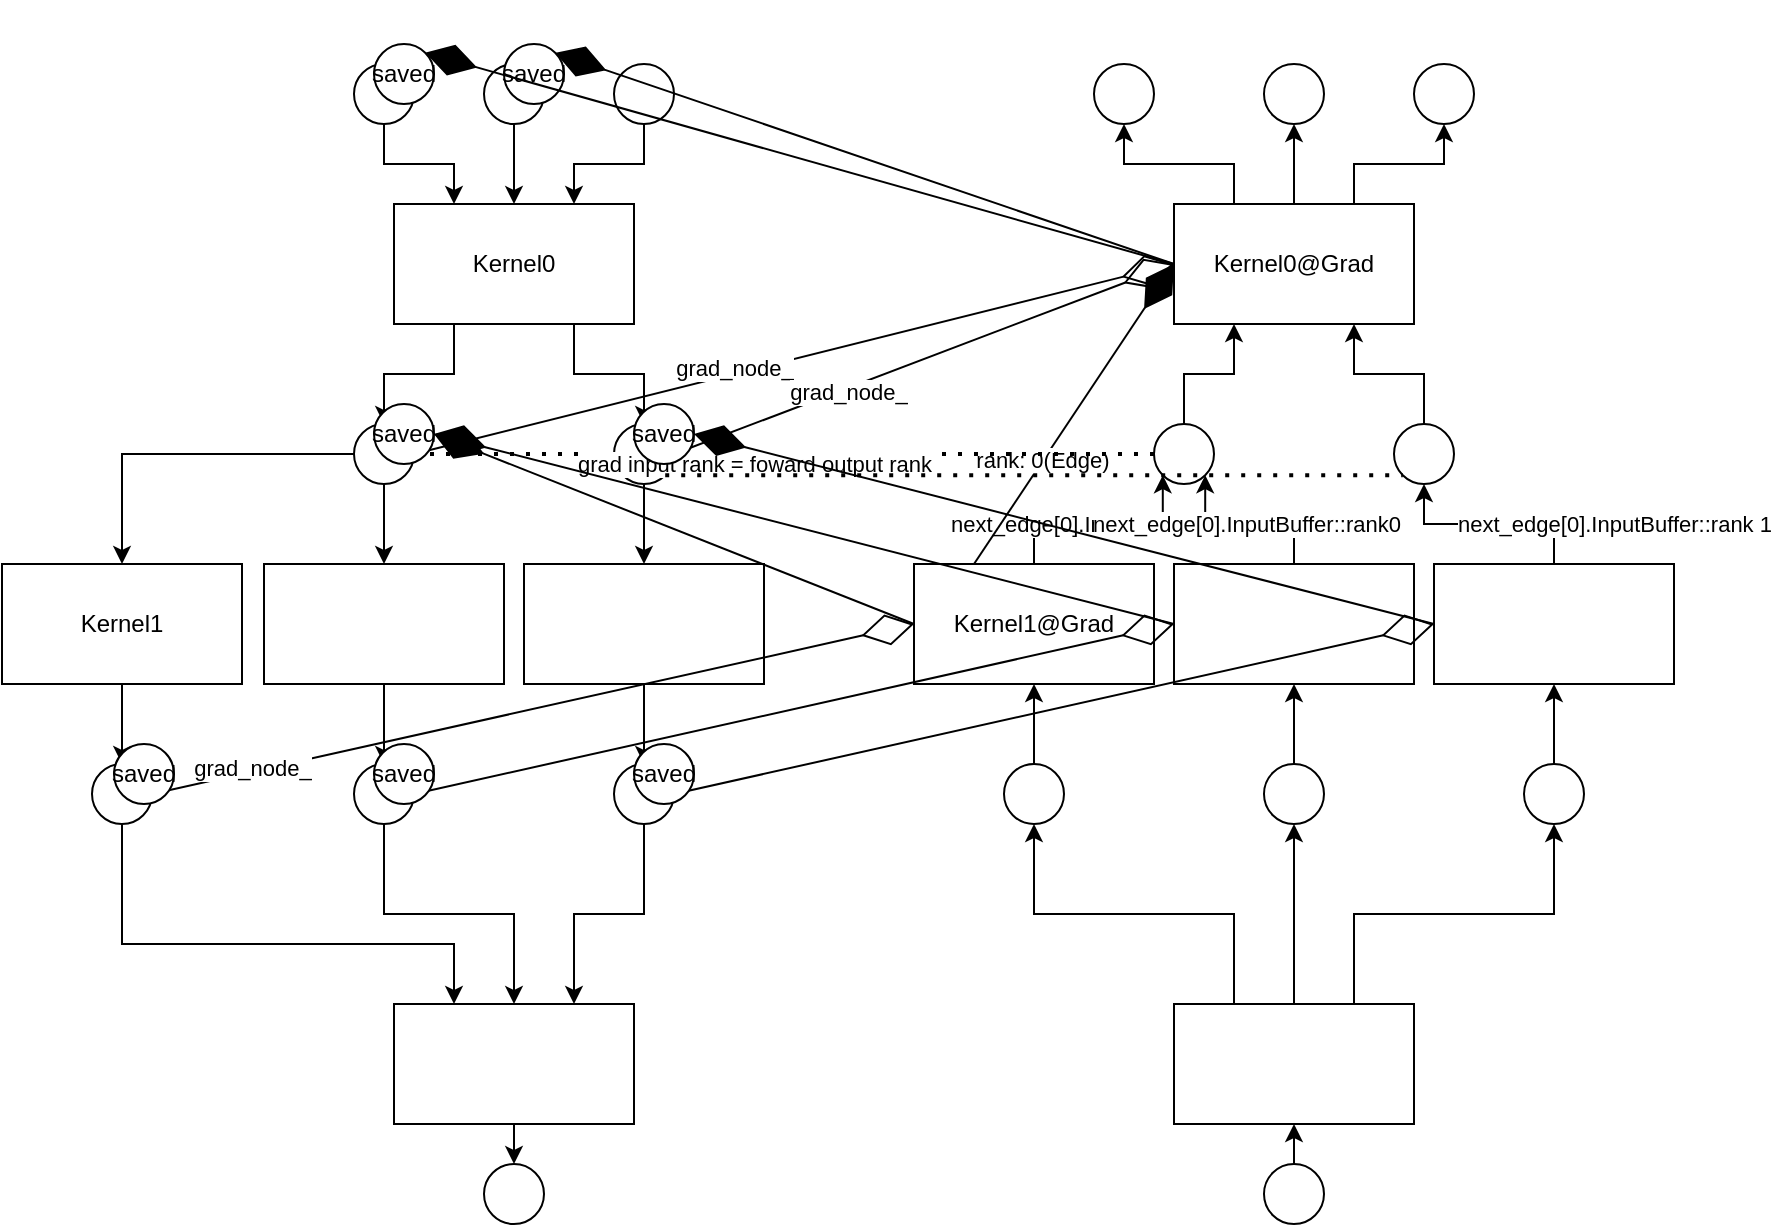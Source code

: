 <mxfile version="15.0.3" type="github">
  <diagram id="-DoAGw-nP2kCD0KnLcRQ" name="Page-1">
    <mxGraphModel dx="2066" dy="1869" grid="1" gridSize="10" guides="1" tooltips="1" connect="1" arrows="1" fold="1" page="1" pageScale="1" pageWidth="850" pageHeight="1100" math="0" shadow="0">
      <root>
        <mxCell id="0" />
        <mxCell id="1" parent="0" />
        <mxCell id="xW_XVpGabypYnHZ6CGy1-46" style="edgeStyle=orthogonalEdgeStyle;rounded=0;orthogonalLoop=1;jettySize=auto;html=1;exitX=0.25;exitY=1;exitDx=0;exitDy=0;entryX=0.5;entryY=0;entryDx=0;entryDy=0;" parent="1" source="xW_XVpGabypYnHZ6CGy1-1" target="xW_XVpGabypYnHZ6CGy1-6" edge="1">
          <mxGeometry relative="1" as="geometry" />
        </mxCell>
        <mxCell id="xW_XVpGabypYnHZ6CGy1-47" style="edgeStyle=orthogonalEdgeStyle;rounded=0;orthogonalLoop=1;jettySize=auto;html=1;exitX=0.75;exitY=1;exitDx=0;exitDy=0;entryX=0.5;entryY=0;entryDx=0;entryDy=0;" parent="1" source="xW_XVpGabypYnHZ6CGy1-1" target="xW_XVpGabypYnHZ6CGy1-7" edge="1">
          <mxGeometry relative="1" as="geometry" />
        </mxCell>
        <mxCell id="xW_XVpGabypYnHZ6CGy1-1" value="Kernel0" style="rounded=0;whiteSpace=wrap;html=1;" parent="1" vertex="1">
          <mxGeometry x="340" y="100" width="120" height="60" as="geometry" />
        </mxCell>
        <mxCell id="xW_XVpGabypYnHZ6CGy1-43" style="edgeStyle=orthogonalEdgeStyle;rounded=0;orthogonalLoop=1;jettySize=auto;html=1;exitX=0.5;exitY=1;exitDx=0;exitDy=0;entryX=0.25;entryY=0;entryDx=0;entryDy=0;" parent="1" source="xW_XVpGabypYnHZ6CGy1-2" target="xW_XVpGabypYnHZ6CGy1-1" edge="1">
          <mxGeometry relative="1" as="geometry" />
        </mxCell>
        <mxCell id="xW_XVpGabypYnHZ6CGy1-2" value="" style="ellipse;whiteSpace=wrap;html=1;" parent="1" vertex="1">
          <mxGeometry x="320" y="30" width="30" height="30" as="geometry" />
        </mxCell>
        <mxCell id="xW_XVpGabypYnHZ6CGy1-44" style="edgeStyle=orthogonalEdgeStyle;rounded=0;orthogonalLoop=1;jettySize=auto;html=1;exitX=0.5;exitY=1;exitDx=0;exitDy=0;entryX=0.5;entryY=0;entryDx=0;entryDy=0;" parent="1" source="xW_XVpGabypYnHZ6CGy1-3" target="xW_XVpGabypYnHZ6CGy1-1" edge="1">
          <mxGeometry relative="1" as="geometry" />
        </mxCell>
        <mxCell id="xW_XVpGabypYnHZ6CGy1-3" value="" style="ellipse;whiteSpace=wrap;html=1;" parent="1" vertex="1">
          <mxGeometry x="385" y="30" width="30" height="30" as="geometry" />
        </mxCell>
        <mxCell id="xW_XVpGabypYnHZ6CGy1-45" style="edgeStyle=orthogonalEdgeStyle;rounded=0;orthogonalLoop=1;jettySize=auto;html=1;exitX=0.5;exitY=1;exitDx=0;exitDy=0;entryX=0.75;entryY=0;entryDx=0;entryDy=0;" parent="1" source="xW_XVpGabypYnHZ6CGy1-4" target="xW_XVpGabypYnHZ6CGy1-1" edge="1">
          <mxGeometry relative="1" as="geometry" />
        </mxCell>
        <mxCell id="xW_XVpGabypYnHZ6CGy1-4" value="" style="ellipse;whiteSpace=wrap;html=1;" parent="1" vertex="1">
          <mxGeometry x="450" y="30" width="30" height="30" as="geometry" />
        </mxCell>
        <mxCell id="xW_XVpGabypYnHZ6CGy1-56" style="edgeStyle=orthogonalEdgeStyle;rounded=0;orthogonalLoop=1;jettySize=auto;html=1;exitX=0.5;exitY=1;exitDx=0;exitDy=0;" parent="1" source="xW_XVpGabypYnHZ6CGy1-6" target="xW_XVpGabypYnHZ6CGy1-9" edge="1">
          <mxGeometry relative="1" as="geometry" />
        </mxCell>
        <mxCell id="xW_XVpGabypYnHZ6CGy1-59" style="edgeStyle=orthogonalEdgeStyle;rounded=0;orthogonalLoop=1;jettySize=auto;html=1;exitX=0;exitY=0.5;exitDx=0;exitDy=0;" parent="1" source="xW_XVpGabypYnHZ6CGy1-6" target="xW_XVpGabypYnHZ6CGy1-58" edge="1">
          <mxGeometry relative="1" as="geometry" />
        </mxCell>
        <mxCell id="xW_XVpGabypYnHZ6CGy1-6" value="" style="ellipse;whiteSpace=wrap;html=1;" parent="1" vertex="1">
          <mxGeometry x="320" y="210" width="30" height="30" as="geometry" />
        </mxCell>
        <mxCell id="xW_XVpGabypYnHZ6CGy1-57" style="edgeStyle=orthogonalEdgeStyle;rounded=0;orthogonalLoop=1;jettySize=auto;html=1;exitX=0.5;exitY=1;exitDx=0;exitDy=0;entryX=0.5;entryY=0;entryDx=0;entryDy=0;" parent="1" source="xW_XVpGabypYnHZ6CGy1-7" target="xW_XVpGabypYnHZ6CGy1-10" edge="1">
          <mxGeometry relative="1" as="geometry" />
        </mxCell>
        <mxCell id="xW_XVpGabypYnHZ6CGy1-7" value="" style="ellipse;whiteSpace=wrap;html=1;" parent="1" vertex="1">
          <mxGeometry x="450" y="210" width="30" height="30" as="geometry" />
        </mxCell>
        <mxCell id="xW_XVpGabypYnHZ6CGy1-18" style="edgeStyle=orthogonalEdgeStyle;rounded=0;orthogonalLoop=1;jettySize=auto;html=1;exitX=0.5;exitY=1;exitDx=0;exitDy=0;" parent="1" source="xW_XVpGabypYnHZ6CGy1-9" target="xW_XVpGabypYnHZ6CGy1-11" edge="1">
          <mxGeometry relative="1" as="geometry" />
        </mxCell>
        <mxCell id="xW_XVpGabypYnHZ6CGy1-9" value="" style="rounded=0;whiteSpace=wrap;html=1;" parent="1" vertex="1">
          <mxGeometry x="275" y="280" width="120" height="60" as="geometry" />
        </mxCell>
        <mxCell id="xW_XVpGabypYnHZ6CGy1-20" style="edgeStyle=orthogonalEdgeStyle;rounded=0;orthogonalLoop=1;jettySize=auto;html=1;exitX=0.5;exitY=1;exitDx=0;exitDy=0;" parent="1" source="xW_XVpGabypYnHZ6CGy1-10" target="xW_XVpGabypYnHZ6CGy1-13" edge="1">
          <mxGeometry relative="1" as="geometry" />
        </mxCell>
        <mxCell id="xW_XVpGabypYnHZ6CGy1-10" value="" style="rounded=0;whiteSpace=wrap;html=1;" parent="1" vertex="1">
          <mxGeometry x="405" y="280" width="120" height="60" as="geometry" />
        </mxCell>
        <mxCell id="xW_XVpGabypYnHZ6CGy1-19" style="edgeStyle=orthogonalEdgeStyle;rounded=0;orthogonalLoop=1;jettySize=auto;html=1;exitX=0.5;exitY=1;exitDx=0;exitDy=0;" parent="1" source="xW_XVpGabypYnHZ6CGy1-11" target="xW_XVpGabypYnHZ6CGy1-14" edge="1">
          <mxGeometry relative="1" as="geometry" />
        </mxCell>
        <mxCell id="xW_XVpGabypYnHZ6CGy1-11" value="" style="ellipse;whiteSpace=wrap;html=1;" parent="1" vertex="1">
          <mxGeometry x="320" y="380" width="30" height="30" as="geometry" />
        </mxCell>
        <mxCell id="xW_XVpGabypYnHZ6CGy1-22" style="edgeStyle=orthogonalEdgeStyle;rounded=0;orthogonalLoop=1;jettySize=auto;html=1;exitX=0.5;exitY=1;exitDx=0;exitDy=0;entryX=0.75;entryY=0;entryDx=0;entryDy=0;" parent="1" source="xW_XVpGabypYnHZ6CGy1-13" target="xW_XVpGabypYnHZ6CGy1-14" edge="1">
          <mxGeometry relative="1" as="geometry" />
        </mxCell>
        <mxCell id="xW_XVpGabypYnHZ6CGy1-13" value="" style="ellipse;whiteSpace=wrap;html=1;" parent="1" vertex="1">
          <mxGeometry x="450" y="380" width="30" height="30" as="geometry" />
        </mxCell>
        <mxCell id="xW_XVpGabypYnHZ6CGy1-83" style="edgeStyle=orthogonalEdgeStyle;rounded=0;orthogonalLoop=1;jettySize=auto;html=1;exitX=0.5;exitY=1;exitDx=0;exitDy=0;entryX=0.5;entryY=0;entryDx=0;entryDy=0;" parent="1" source="xW_XVpGabypYnHZ6CGy1-14" target="xW_XVpGabypYnHZ6CGy1-15" edge="1">
          <mxGeometry relative="1" as="geometry" />
        </mxCell>
        <mxCell id="xW_XVpGabypYnHZ6CGy1-14" value="" style="rounded=0;whiteSpace=wrap;html=1;" parent="1" vertex="1">
          <mxGeometry x="340" y="500" width="120" height="60" as="geometry" />
        </mxCell>
        <mxCell id="xW_XVpGabypYnHZ6CGy1-15" value="" style="ellipse;whiteSpace=wrap;html=1;" parent="1" vertex="1">
          <mxGeometry x="385" y="580" width="30" height="30" as="geometry" />
        </mxCell>
        <mxCell id="xW_XVpGabypYnHZ6CGy1-100" style="edgeStyle=orthogonalEdgeStyle;rounded=0;orthogonalLoop=1;jettySize=auto;html=1;exitX=0.25;exitY=0;exitDx=0;exitDy=0;entryX=0.5;entryY=1;entryDx=0;entryDy=0;" parent="1" source="xW_XVpGabypYnHZ6CGy1-16" target="xW_XVpGabypYnHZ6CGy1-85" edge="1">
          <mxGeometry relative="1" as="geometry" />
        </mxCell>
        <mxCell id="xW_XVpGabypYnHZ6CGy1-101" style="edgeStyle=orthogonalEdgeStyle;rounded=0;orthogonalLoop=1;jettySize=auto;html=1;exitX=0.5;exitY=0;exitDx=0;exitDy=0;entryX=0.5;entryY=1;entryDx=0;entryDy=0;" parent="1" source="xW_XVpGabypYnHZ6CGy1-16" target="xW_XVpGabypYnHZ6CGy1-87" edge="1">
          <mxGeometry relative="1" as="geometry" />
        </mxCell>
        <mxCell id="xW_XVpGabypYnHZ6CGy1-102" style="edgeStyle=orthogonalEdgeStyle;rounded=0;orthogonalLoop=1;jettySize=auto;html=1;exitX=0.75;exitY=0;exitDx=0;exitDy=0;entryX=0.5;entryY=1;entryDx=0;entryDy=0;" parent="1" source="xW_XVpGabypYnHZ6CGy1-16" target="xW_XVpGabypYnHZ6CGy1-86" edge="1">
          <mxGeometry relative="1" as="geometry" />
        </mxCell>
        <mxCell id="xW_XVpGabypYnHZ6CGy1-16" value="" style="rounded=0;whiteSpace=wrap;html=1;" parent="1" vertex="1">
          <mxGeometry x="730" y="500" width="120" height="60" as="geometry" />
        </mxCell>
        <mxCell id="xW_XVpGabypYnHZ6CGy1-84" style="edgeStyle=orthogonalEdgeStyle;rounded=0;orthogonalLoop=1;jettySize=auto;html=1;exitX=0.5;exitY=0;exitDx=0;exitDy=0;entryX=0.5;entryY=1;entryDx=0;entryDy=0;" parent="1" source="xW_XVpGabypYnHZ6CGy1-17" target="xW_XVpGabypYnHZ6CGy1-16" edge="1">
          <mxGeometry relative="1" as="geometry" />
        </mxCell>
        <mxCell id="xW_XVpGabypYnHZ6CGy1-17" value="" style="ellipse;whiteSpace=wrap;html=1;" parent="1" vertex="1">
          <mxGeometry x="775" y="580" width="30" height="30" as="geometry" />
        </mxCell>
        <mxCell id="xW_XVpGabypYnHZ6CGy1-73" value="next_edge[0].InputBuffer::rank0" style="edgeStyle=orthogonalEdgeStyle;rounded=0;orthogonalLoop=1;jettySize=auto;html=1;exitX=0.5;exitY=0;exitDx=0;exitDy=0;entryX=0;entryY=1;entryDx=0;entryDy=0;" parent="1" source="xW_XVpGabypYnHZ6CGy1-23" target="xW_XVpGabypYnHZ6CGy1-69" edge="1">
          <mxGeometry relative="1" as="geometry" />
        </mxCell>
        <mxCell id="xW_XVpGabypYnHZ6CGy1-23" value="Kernel1@Grad" style="rounded=0;whiteSpace=wrap;html=1;" parent="1" vertex="1">
          <mxGeometry x="600" y="280" width="120" height="60" as="geometry" />
        </mxCell>
        <mxCell id="xW_XVpGabypYnHZ6CGy1-78" value="next_edge[0].InputBuffer::rank0" style="edgeStyle=orthogonalEdgeStyle;rounded=0;orthogonalLoop=1;jettySize=auto;html=1;exitX=0.5;exitY=0;exitDx=0;exitDy=0;entryX=1;entryY=1;entryDx=0;entryDy=0;" parent="1" source="xW_XVpGabypYnHZ6CGy1-24" target="xW_XVpGabypYnHZ6CGy1-69" edge="1">
          <mxGeometry relative="1" as="geometry" />
        </mxCell>
        <mxCell id="xW_XVpGabypYnHZ6CGy1-24" value="" style="rounded=0;whiteSpace=wrap;html=1;" parent="1" vertex="1">
          <mxGeometry x="730" y="280" width="120" height="60" as="geometry" />
        </mxCell>
        <mxCell id="xW_XVpGabypYnHZ6CGy1-53" style="edgeStyle=orthogonalEdgeStyle;rounded=0;orthogonalLoop=1;jettySize=auto;html=1;exitX=0.25;exitY=0;exitDx=0;exitDy=0;entryX=0.5;entryY=1;entryDx=0;entryDy=0;" parent="1" source="xW_XVpGabypYnHZ6CGy1-26" target="xW_XVpGabypYnHZ6CGy1-48" edge="1">
          <mxGeometry relative="1" as="geometry" />
        </mxCell>
        <mxCell id="xW_XVpGabypYnHZ6CGy1-54" style="edgeStyle=orthogonalEdgeStyle;rounded=0;orthogonalLoop=1;jettySize=auto;html=1;exitX=0.5;exitY=0;exitDx=0;exitDy=0;entryX=0.5;entryY=1;entryDx=0;entryDy=0;" parent="1" source="xW_XVpGabypYnHZ6CGy1-26" target="xW_XVpGabypYnHZ6CGy1-49" edge="1">
          <mxGeometry relative="1" as="geometry" />
        </mxCell>
        <mxCell id="xW_XVpGabypYnHZ6CGy1-55" style="edgeStyle=orthogonalEdgeStyle;rounded=0;orthogonalLoop=1;jettySize=auto;html=1;exitX=0.75;exitY=0;exitDx=0;exitDy=0;entryX=0.5;entryY=1;entryDx=0;entryDy=0;" parent="1" source="xW_XVpGabypYnHZ6CGy1-26" target="xW_XVpGabypYnHZ6CGy1-50" edge="1">
          <mxGeometry relative="1" as="geometry" />
        </mxCell>
        <mxCell id="xW_XVpGabypYnHZ6CGy1-26" value="Kernel0@Grad" style="rounded=0;whiteSpace=wrap;html=1;" parent="1" vertex="1">
          <mxGeometry x="730" y="100" width="120" height="60" as="geometry" />
        </mxCell>
        <mxCell id="xW_XVpGabypYnHZ6CGy1-31" value="saved" style="ellipse;whiteSpace=wrap;html=1;" parent="1" vertex="1">
          <mxGeometry x="395" y="20" width="30" height="30" as="geometry" />
        </mxCell>
        <mxCell id="xW_XVpGabypYnHZ6CGy1-32" value="saved" style="ellipse;whiteSpace=wrap;html=1;" parent="1" vertex="1">
          <mxGeometry x="330" y="20" width="30" height="30" as="geometry" />
        </mxCell>
        <mxCell id="xW_XVpGabypYnHZ6CGy1-37" value="" style="endArrow=diamondThin;endFill=0;endSize=24;html=1;exitX=1;exitY=0.5;exitDx=0;exitDy=0;entryX=0;entryY=0.5;entryDx=0;entryDy=0;" parent="1" source="xW_XVpGabypYnHZ6CGy1-6" target="xW_XVpGabypYnHZ6CGy1-26" edge="1">
          <mxGeometry width="160" relative="1" as="geometry">
            <mxPoint x="390" y="240" as="sourcePoint" />
            <mxPoint x="550" y="240" as="targetPoint" />
          </mxGeometry>
        </mxCell>
        <mxCell id="xW_XVpGabypYnHZ6CGy1-39" value="grad_node_" style="edgeLabel;html=1;align=center;verticalAlign=middle;resizable=0;points=[];" parent="xW_XVpGabypYnHZ6CGy1-37" vertex="1" connectable="0">
          <mxGeometry x="-0.154" y="3" relative="1" as="geometry">
            <mxPoint as="offset" />
          </mxGeometry>
        </mxCell>
        <mxCell id="xW_XVpGabypYnHZ6CGy1-38" value="" style="endArrow=diamondThin;endFill=0;endSize=24;html=1;exitX=1;exitY=0.5;exitDx=0;exitDy=0;entryX=0;entryY=0.5;entryDx=0;entryDy=0;" parent="1" source="xW_XVpGabypYnHZ6CGy1-7" target="xW_XVpGabypYnHZ6CGy1-26" edge="1">
          <mxGeometry width="160" relative="1" as="geometry">
            <mxPoint x="600" y="220" as="sourcePoint" />
            <mxPoint x="760" y="220" as="targetPoint" />
          </mxGeometry>
        </mxCell>
        <mxCell id="xW_XVpGabypYnHZ6CGy1-40" value="grad_node_" style="edgeLabel;html=1;align=center;verticalAlign=middle;resizable=0;points=[];" parent="xW_XVpGabypYnHZ6CGy1-38" vertex="1" connectable="0">
          <mxGeometry x="-0.312" y="-1" relative="1" as="geometry">
            <mxPoint as="offset" />
          </mxGeometry>
        </mxCell>
        <mxCell id="xW_XVpGabypYnHZ6CGy1-41" value="" style="endArrow=diamondThin;endFill=1;endSize=24;html=1;exitX=0;exitY=0.5;exitDx=0;exitDy=0;entryX=1;entryY=0;entryDx=0;entryDy=0;" parent="1" source="xW_XVpGabypYnHZ6CGy1-26" target="xW_XVpGabypYnHZ6CGy1-32" edge="1">
          <mxGeometry width="160" relative="1" as="geometry">
            <mxPoint x="630" y="230" as="sourcePoint" />
            <mxPoint x="790" y="230" as="targetPoint" />
          </mxGeometry>
        </mxCell>
        <mxCell id="xW_XVpGabypYnHZ6CGy1-42" value="" style="endArrow=diamondThin;endFill=1;endSize=24;html=1;exitX=0;exitY=0.5;exitDx=0;exitDy=0;entryX=1;entryY=0;entryDx=0;entryDy=0;" parent="1" source="xW_XVpGabypYnHZ6CGy1-26" target="xW_XVpGabypYnHZ6CGy1-31" edge="1">
          <mxGeometry width="160" relative="1" as="geometry">
            <mxPoint x="660" y="125" as="sourcePoint" />
            <mxPoint x="365.607" y="204.393" as="targetPoint" />
          </mxGeometry>
        </mxCell>
        <mxCell id="xW_XVpGabypYnHZ6CGy1-48" value="" style="ellipse;whiteSpace=wrap;html=1;" parent="1" vertex="1">
          <mxGeometry x="690" y="30" width="30" height="30" as="geometry" />
        </mxCell>
        <mxCell id="xW_XVpGabypYnHZ6CGy1-49" value="" style="ellipse;whiteSpace=wrap;html=1;" parent="1" vertex="1">
          <mxGeometry x="775" y="30" width="30" height="30" as="geometry" />
        </mxCell>
        <mxCell id="xW_XVpGabypYnHZ6CGy1-50" value="" style="ellipse;whiteSpace=wrap;html=1;" parent="1" vertex="1">
          <mxGeometry x="850" y="30" width="30" height="30" as="geometry" />
        </mxCell>
        <mxCell id="xW_XVpGabypYnHZ6CGy1-63" style="edgeStyle=orthogonalEdgeStyle;rounded=0;orthogonalLoop=1;jettySize=auto;html=1;exitX=0.5;exitY=1;exitDx=0;exitDy=0;" parent="1" source="xW_XVpGabypYnHZ6CGy1-58" target="xW_XVpGabypYnHZ6CGy1-61" edge="1">
          <mxGeometry relative="1" as="geometry" />
        </mxCell>
        <mxCell id="xW_XVpGabypYnHZ6CGy1-58" value="Kernel1" style="rounded=0;whiteSpace=wrap;html=1;" parent="1" vertex="1">
          <mxGeometry x="144" y="280" width="120" height="60" as="geometry" />
        </mxCell>
        <mxCell id="xW_XVpGabypYnHZ6CGy1-80" style="edgeStyle=orthogonalEdgeStyle;rounded=0;orthogonalLoop=1;jettySize=auto;html=1;exitX=0.5;exitY=0;exitDx=0;exitDy=0;entryX=0.5;entryY=1;entryDx=0;entryDy=0;" parent="1" source="xW_XVpGabypYnHZ6CGy1-60" target="xW_XVpGabypYnHZ6CGy1-70" edge="1">
          <mxGeometry relative="1" as="geometry" />
        </mxCell>
        <mxCell id="xW_XVpGabypYnHZ6CGy1-81" value="next_edge[0].InputBuffer::rank 1" style="edgeLabel;html=1;align=center;verticalAlign=middle;resizable=0;points=[];" parent="xW_XVpGabypYnHZ6CGy1-80" vertex="1" connectable="0">
          <mxGeometry x="0.257" relative="1" as="geometry">
            <mxPoint x="76" as="offset" />
          </mxGeometry>
        </mxCell>
        <mxCell id="xW_XVpGabypYnHZ6CGy1-60" value="" style="rounded=0;whiteSpace=wrap;html=1;" parent="1" vertex="1">
          <mxGeometry x="860" y="280" width="120" height="60" as="geometry" />
        </mxCell>
        <mxCell id="xW_XVpGabypYnHZ6CGy1-62" style="edgeStyle=orthogonalEdgeStyle;rounded=0;orthogonalLoop=1;jettySize=auto;html=1;exitX=0.5;exitY=1;exitDx=0;exitDy=0;entryX=0.25;entryY=0;entryDx=0;entryDy=0;" parent="1" source="xW_XVpGabypYnHZ6CGy1-61" target="xW_XVpGabypYnHZ6CGy1-14" edge="1">
          <mxGeometry relative="1" as="geometry">
            <Array as="points">
              <mxPoint x="204" y="470" />
              <mxPoint x="370" y="470" />
            </Array>
          </mxGeometry>
        </mxCell>
        <mxCell id="xW_XVpGabypYnHZ6CGy1-61" value="" style="ellipse;whiteSpace=wrap;html=1;" parent="1" vertex="1">
          <mxGeometry x="189" y="380" width="30" height="30" as="geometry" />
        </mxCell>
        <mxCell id="xW_XVpGabypYnHZ6CGy1-65" value="" style="endArrow=diamondThin;endFill=0;endSize=24;html=1;exitX=1;exitY=0.5;exitDx=0;exitDy=0;entryX=0;entryY=0.5;entryDx=0;entryDy=0;" parent="1" source="xW_XVpGabypYnHZ6CGy1-61" target="xW_XVpGabypYnHZ6CGy1-23" edge="1">
          <mxGeometry width="160" relative="1" as="geometry">
            <mxPoint x="30" y="540" as="sourcePoint" />
            <mxPoint x="190" y="540" as="targetPoint" />
          </mxGeometry>
        </mxCell>
        <mxCell id="xW_XVpGabypYnHZ6CGy1-66" value="grad_node_" style="edgeLabel;html=1;align=center;verticalAlign=middle;resizable=0;points=[];" parent="xW_XVpGabypYnHZ6CGy1-65" vertex="1" connectable="0">
          <mxGeometry x="-0.736" y="2" relative="1" as="geometry">
            <mxPoint as="offset" />
          </mxGeometry>
        </mxCell>
        <mxCell id="xW_XVpGabypYnHZ6CGy1-67" value="" style="endArrow=diamondThin;endFill=1;endSize=24;html=1;exitX=0.25;exitY=0;exitDx=0;exitDy=0;" parent="1" source="xW_XVpGabypYnHZ6CGy1-23" edge="1">
          <mxGeometry width="160" relative="1" as="geometry">
            <mxPoint x="620" y="250" as="sourcePoint" />
            <mxPoint x="730" y="130" as="targetPoint" />
          </mxGeometry>
        </mxCell>
        <mxCell id="xW_XVpGabypYnHZ6CGy1-68" value="rank: 0(Edge)" style="edgeLabel;html=1;align=center;verticalAlign=middle;resizable=0;points=[];" parent="xW_XVpGabypYnHZ6CGy1-67" vertex="1" connectable="0">
          <mxGeometry x="-0.311" y="1" relative="1" as="geometry">
            <mxPoint as="offset" />
          </mxGeometry>
        </mxCell>
        <mxCell id="xW_XVpGabypYnHZ6CGy1-77" style="edgeStyle=orthogonalEdgeStyle;rounded=0;orthogonalLoop=1;jettySize=auto;html=1;exitX=0.5;exitY=0;exitDx=0;exitDy=0;entryX=0.25;entryY=1;entryDx=0;entryDy=0;" parent="1" source="xW_XVpGabypYnHZ6CGy1-69" target="xW_XVpGabypYnHZ6CGy1-26" edge="1">
          <mxGeometry relative="1" as="geometry" />
        </mxCell>
        <mxCell id="xW_XVpGabypYnHZ6CGy1-69" value="" style="ellipse;whiteSpace=wrap;html=1;" parent="1" vertex="1">
          <mxGeometry x="720" y="210" width="30" height="30" as="geometry" />
        </mxCell>
        <mxCell id="xW_XVpGabypYnHZ6CGy1-82" style="edgeStyle=orthogonalEdgeStyle;rounded=0;orthogonalLoop=1;jettySize=auto;html=1;exitX=0.5;exitY=0;exitDx=0;exitDy=0;entryX=0.75;entryY=1;entryDx=0;entryDy=0;" parent="1" source="xW_XVpGabypYnHZ6CGy1-70" target="xW_XVpGabypYnHZ6CGy1-26" edge="1">
          <mxGeometry relative="1" as="geometry" />
        </mxCell>
        <mxCell id="xW_XVpGabypYnHZ6CGy1-70" value="" style="ellipse;whiteSpace=wrap;html=1;" parent="1" vertex="1">
          <mxGeometry x="840" y="210" width="30" height="30" as="geometry" />
        </mxCell>
        <mxCell id="xW_XVpGabypYnHZ6CGy1-76" value="grad input rank = foward output rank" style="endArrow=none;dashed=1;html=1;dashPattern=1 3;strokeWidth=2;exitX=1;exitY=0.5;exitDx=0;exitDy=0;entryX=0;entryY=0.5;entryDx=0;entryDy=0;" parent="1" source="xW_XVpGabypYnHZ6CGy1-6" target="xW_XVpGabypYnHZ6CGy1-69" edge="1">
          <mxGeometry x="-0.081" y="-5" width="50" height="50" relative="1" as="geometry">
            <mxPoint x="390" y="260" as="sourcePoint" />
            <mxPoint x="440" y="210" as="targetPoint" />
            <mxPoint as="offset" />
          </mxGeometry>
        </mxCell>
        <mxCell id="xW_XVpGabypYnHZ6CGy1-79" value="" style="endArrow=none;dashed=1;html=1;dashPattern=1 3;strokeWidth=2;exitX=1;exitY=1;exitDx=0;exitDy=0;entryX=0;entryY=1;entryDx=0;entryDy=0;" parent="1" source="xW_XVpGabypYnHZ6CGy1-7" target="xW_XVpGabypYnHZ6CGy1-70" edge="1">
          <mxGeometry width="50" height="50" relative="1" as="geometry">
            <mxPoint x="470" y="300" as="sourcePoint" />
            <mxPoint x="520" y="250" as="targetPoint" />
          </mxGeometry>
        </mxCell>
        <mxCell id="xW_XVpGabypYnHZ6CGy1-103" style="edgeStyle=orthogonalEdgeStyle;rounded=0;orthogonalLoop=1;jettySize=auto;html=1;exitX=0.5;exitY=0;exitDx=0;exitDy=0;entryX=0.5;entryY=1;entryDx=0;entryDy=0;" parent="1" source="xW_XVpGabypYnHZ6CGy1-85" target="xW_XVpGabypYnHZ6CGy1-23" edge="1">
          <mxGeometry relative="1" as="geometry" />
        </mxCell>
        <mxCell id="xW_XVpGabypYnHZ6CGy1-85" value="" style="ellipse;whiteSpace=wrap;html=1;" parent="1" vertex="1">
          <mxGeometry x="645" y="380" width="30" height="30" as="geometry" />
        </mxCell>
        <mxCell id="xW_XVpGabypYnHZ6CGy1-105" style="edgeStyle=orthogonalEdgeStyle;rounded=0;orthogonalLoop=1;jettySize=auto;html=1;exitX=0.5;exitY=0;exitDx=0;exitDy=0;entryX=0.5;entryY=1;entryDx=0;entryDy=0;" parent="1" source="xW_XVpGabypYnHZ6CGy1-86" target="xW_XVpGabypYnHZ6CGy1-60" edge="1">
          <mxGeometry relative="1" as="geometry" />
        </mxCell>
        <mxCell id="xW_XVpGabypYnHZ6CGy1-86" value="" style="ellipse;whiteSpace=wrap;html=1;" parent="1" vertex="1">
          <mxGeometry x="905" y="380" width="30" height="30" as="geometry" />
        </mxCell>
        <mxCell id="xW_XVpGabypYnHZ6CGy1-104" style="edgeStyle=orthogonalEdgeStyle;rounded=0;orthogonalLoop=1;jettySize=auto;html=1;exitX=0.5;exitY=0;exitDx=0;exitDy=0;entryX=0.5;entryY=1;entryDx=0;entryDy=0;" parent="1" source="xW_XVpGabypYnHZ6CGy1-87" target="xW_XVpGabypYnHZ6CGy1-24" edge="1">
          <mxGeometry relative="1" as="geometry" />
        </mxCell>
        <mxCell id="xW_XVpGabypYnHZ6CGy1-87" value="" style="ellipse;whiteSpace=wrap;html=1;" parent="1" vertex="1">
          <mxGeometry x="775" y="380" width="30" height="30" as="geometry" />
        </mxCell>
        <mxCell id="xW_XVpGabypYnHZ6CGy1-88" value="saved" style="ellipse;whiteSpace=wrap;html=1;" parent="1" vertex="1">
          <mxGeometry x="460" y="200" width="30" height="30" as="geometry" />
        </mxCell>
        <mxCell id="xW_XVpGabypYnHZ6CGy1-89" value="saved" style="ellipse;whiteSpace=wrap;html=1;" parent="1" vertex="1">
          <mxGeometry x="330" y="200" width="30" height="30" as="geometry" />
        </mxCell>
        <mxCell id="xW_XVpGabypYnHZ6CGy1-90" value="saved" style="ellipse;whiteSpace=wrap;html=1;" parent="1" vertex="1">
          <mxGeometry x="200" y="370" width="30" height="30" as="geometry" />
        </mxCell>
        <mxCell id="xW_XVpGabypYnHZ6CGy1-93" value="" style="endArrow=diamondThin;endFill=0;endSize=24;html=1;exitX=1;exitY=0.5;exitDx=0;exitDy=0;entryX=0;entryY=0.5;entryDx=0;entryDy=0;" parent="1" source="xW_XVpGabypYnHZ6CGy1-11" target="xW_XVpGabypYnHZ6CGy1-24" edge="1">
          <mxGeometry width="160" relative="1" as="geometry">
            <mxPoint x="90" y="600" as="sourcePoint" />
            <mxPoint x="250" y="600" as="targetPoint" />
          </mxGeometry>
        </mxCell>
        <mxCell id="xW_XVpGabypYnHZ6CGy1-91" value="saved" style="ellipse;whiteSpace=wrap;html=1;" parent="1" vertex="1">
          <mxGeometry x="330" y="370" width="30" height="30" as="geometry" />
        </mxCell>
        <mxCell id="xW_XVpGabypYnHZ6CGy1-96" value="" style="endArrow=diamondThin;endFill=0;endSize=24;html=1;exitX=1;exitY=0.5;exitDx=0;exitDy=0;entryX=0;entryY=0.5;entryDx=0;entryDy=0;" parent="1" source="xW_XVpGabypYnHZ6CGy1-13" target="xW_XVpGabypYnHZ6CGy1-60" edge="1">
          <mxGeometry width="160" relative="1" as="geometry">
            <mxPoint x="355.607" y="415.607" as="sourcePoint" />
            <mxPoint x="740" y="320" as="targetPoint" />
          </mxGeometry>
        </mxCell>
        <mxCell id="xW_XVpGabypYnHZ6CGy1-92" value="saved" style="ellipse;whiteSpace=wrap;html=1;" parent="1" vertex="1">
          <mxGeometry x="460" y="370" width="30" height="30" as="geometry" />
        </mxCell>
        <mxCell id="xW_XVpGabypYnHZ6CGy1-97" value="" style="endArrow=diamondThin;endFill=1;endSize=24;html=1;exitX=0;exitY=0.5;exitDx=0;exitDy=0;entryX=1;entryY=0.5;entryDx=0;entryDy=0;" parent="1" source="xW_XVpGabypYnHZ6CGy1-23" target="xW_XVpGabypYnHZ6CGy1-89" edge="1">
          <mxGeometry width="160" relative="1" as="geometry">
            <mxPoint x="590" y="470" as="sourcePoint" />
            <mxPoint x="750" y="470" as="targetPoint" />
          </mxGeometry>
        </mxCell>
        <mxCell id="xW_XVpGabypYnHZ6CGy1-98" value="" style="endArrow=diamondThin;endFill=1;endSize=24;html=1;exitX=0;exitY=0.5;exitDx=0;exitDy=0;entryX=1;entryY=0.5;entryDx=0;entryDy=0;" parent="1" source="xW_XVpGabypYnHZ6CGy1-60" target="xW_XVpGabypYnHZ6CGy1-88" edge="1">
          <mxGeometry width="160" relative="1" as="geometry">
            <mxPoint x="610" y="320" as="sourcePoint" />
            <mxPoint x="370" y="225" as="targetPoint" />
          </mxGeometry>
        </mxCell>
        <mxCell id="xW_XVpGabypYnHZ6CGy1-99" value="" style="endArrow=diamondThin;endFill=1;endSize=24;html=1;exitX=0;exitY=0.5;exitDx=0;exitDy=0;entryX=1;entryY=0.5;entryDx=0;entryDy=0;" parent="1" source="xW_XVpGabypYnHZ6CGy1-24" target="xW_XVpGabypYnHZ6CGy1-89" edge="1">
          <mxGeometry width="160" relative="1" as="geometry">
            <mxPoint x="610" y="320" as="sourcePoint" />
            <mxPoint x="370" y="225" as="targetPoint" />
          </mxGeometry>
        </mxCell>
      </root>
    </mxGraphModel>
  </diagram>
</mxfile>
